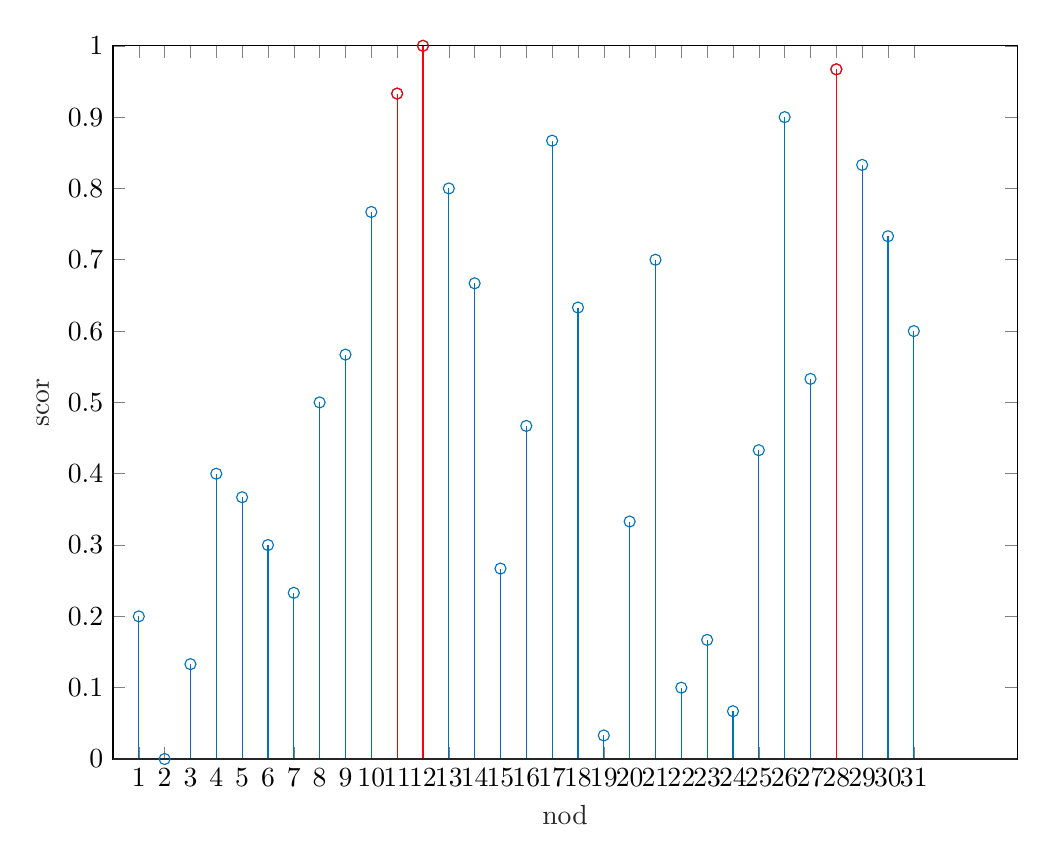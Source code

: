 % This file was created by matlab2tikz.
%
%The latest updates can be retrieved from
%  http://www.mathworks.com/matlabcentral/fileexchange/22022-matlab2tikz-matlab2tikz
%where you can also make suggestions and rate matlab2tikz.
%
\definecolor{mycolor1}{rgb}{0.0,0.447,0.741}%
%


\begin{axis}[%
width=4.521in,
height=3.566in,
at={(0.758in,0.481in)},
scale only axis,
xmin=0,
xmax=35,
xlabel style={font=\color{white!15!black}},
xlabel={nod},
ymin=0,
ymax=1,
ylabel style={font=\color{white!15!black}},
ylabel={scor},
xtick={1,2,...,31},
axis background/.style={fill=white}
]
\addplot[ycomb, color=mycolor1, mark=o, mark options={solid, mycolor1}, forget plot] table[row sep=crcr] {%
1	0.2\\
2	0\\
3	0.133\\
4	0.4\\
5	0.367\\
6	0.3\\
7	0.233\\
8	0.5\\
9	0.567\\
10	0.767\\
11	0.933\\
12	1\\
13	0.8\\
14	0.667\\
15	0.267\\
16	0.467\\
17	0.867\\
18	0.633\\
19	0.033\\
20	0.333\\
21	0.7\\
22	0.1\\
23	0.167\\
24	0.067\\
25	0.433\\
26	0.9\\
27	0.533\\
28	0.967\\
29	0.833\\
30	0.733\\
31	0.6\\
};
\addplot[forget plot, color=white!15!black] table[row sep=crcr] {%
0	0\\
35	0\\
};
\addplot[ycomb, color=red, mark=o, mark options={solid, red}, forget plot] table[row sep=crcr] {%
28	0.967\\
};
\addplot[forget plot, color=white!15!black] table[row sep=crcr] {%
0	0\\
35	0\\
};
\addplot[ycomb, color=red, mark=o, mark options={solid, red}, forget plot] table[row sep=crcr] {%
11	0.933\\
};
\addplot[forget plot, color=white!15!black] table[row sep=crcr] {%
0	0\\
35	0\\
};
\addplot[ycomb, color=red, mark=o, mark options={solid, red}, forget plot] table[row sep=crcr] {%
12	1\\
};
\addplot[forget plot, color=white!15!black] table[row sep=crcr] {%
0	0\\
35	0\\
};
\end{axis}
